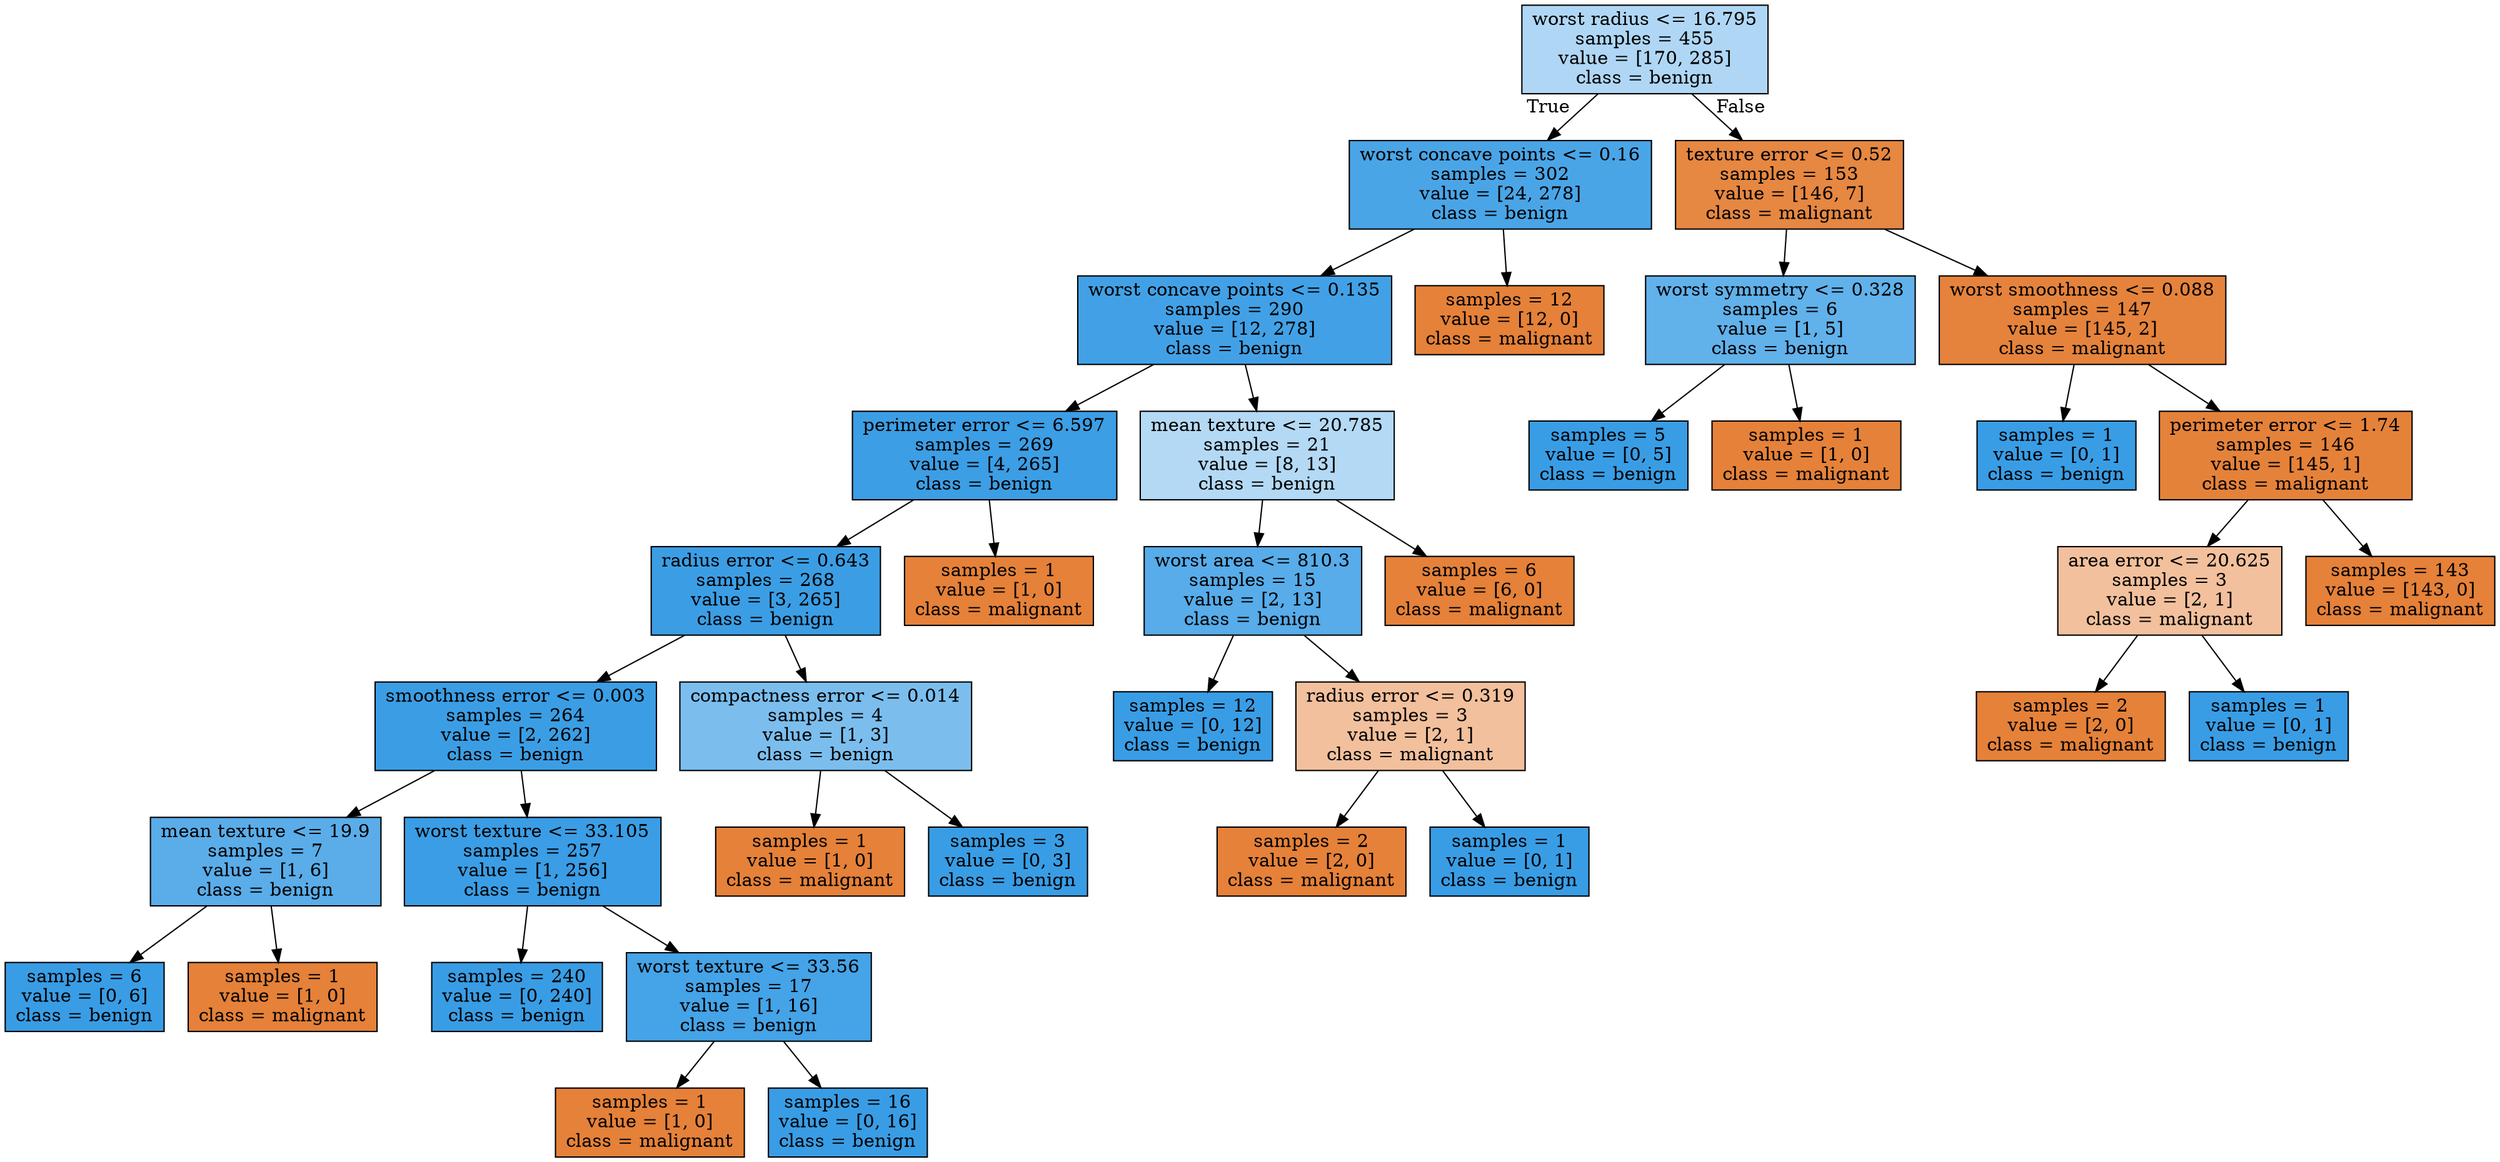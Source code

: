 digraph Tree {
node [shape=box, style="filled", color="black"] ;
0 [label="worst radius <= 16.795\nsamples = 455\nvalue = [170, 285]\nclass = benign", fillcolor="#afd7f5"] ;
1 [label="worst concave points <= 0.16\nsamples = 302\nvalue = [24, 278]\nclass = benign", fillcolor="#4aa5e7"] ;
0 -> 1 [labeldistance=2.5, labelangle=45, headlabel="True"] ;
2 [label="worst concave points <= 0.135\nsamples = 290\nvalue = [12, 278]\nclass = benign", fillcolor="#42a1e6"] ;
1 -> 2 ;
3 [label="perimeter error <= 6.597\nsamples = 269\nvalue = [4, 265]\nclass = benign", fillcolor="#3c9ee5"] ;
2 -> 3 ;
4 [label="radius error <= 0.643\nsamples = 268\nvalue = [3, 265]\nclass = benign", fillcolor="#3b9ee5"] ;
3 -> 4 ;
5 [label="smoothness error <= 0.003\nsamples = 264\nvalue = [2, 262]\nclass = benign", fillcolor="#3b9ee5"] ;
4 -> 5 ;
6 [label="mean texture <= 19.9\nsamples = 7\nvalue = [1, 6]\nclass = benign", fillcolor="#5aade9"] ;
5 -> 6 ;
7 [label="samples = 6\nvalue = [0, 6]\nclass = benign", fillcolor="#399de5"] ;
6 -> 7 ;
8 [label="samples = 1\nvalue = [1, 0]\nclass = malignant", fillcolor="#e58139"] ;
6 -> 8 ;
9 [label="worst texture <= 33.105\nsamples = 257\nvalue = [1, 256]\nclass = benign", fillcolor="#3a9de5"] ;
5 -> 9 ;
10 [label="samples = 240\nvalue = [0, 240]\nclass = benign", fillcolor="#399de5"] ;
9 -> 10 ;
11 [label="worst texture <= 33.56\nsamples = 17\nvalue = [1, 16]\nclass = benign", fillcolor="#45a3e7"] ;
9 -> 11 ;
12 [label="samples = 1\nvalue = [1, 0]\nclass = malignant", fillcolor="#e58139"] ;
11 -> 12 ;
13 [label="samples = 16\nvalue = [0, 16]\nclass = benign", fillcolor="#399de5"] ;
11 -> 13 ;
14 [label="compactness error <= 0.014\nsamples = 4\nvalue = [1, 3]\nclass = benign", fillcolor="#7bbeee"] ;
4 -> 14 ;
15 [label="samples = 1\nvalue = [1, 0]\nclass = malignant", fillcolor="#e58139"] ;
14 -> 15 ;
16 [label="samples = 3\nvalue = [0, 3]\nclass = benign", fillcolor="#399de5"] ;
14 -> 16 ;
17 [label="samples = 1\nvalue = [1, 0]\nclass = malignant", fillcolor="#e58139"] ;
3 -> 17 ;
18 [label="mean texture <= 20.785\nsamples = 21\nvalue = [8, 13]\nclass = benign", fillcolor="#b3d9f5"] ;
2 -> 18 ;
19 [label="worst area <= 810.3\nsamples = 15\nvalue = [2, 13]\nclass = benign", fillcolor="#57ace9"] ;
18 -> 19 ;
20 [label="samples = 12\nvalue = [0, 12]\nclass = benign", fillcolor="#399de5"] ;
19 -> 20 ;
21 [label="radius error <= 0.319\nsamples = 3\nvalue = [2, 1]\nclass = malignant", fillcolor="#f2c09c"] ;
19 -> 21 ;
22 [label="samples = 2\nvalue = [2, 0]\nclass = malignant", fillcolor="#e58139"] ;
21 -> 22 ;
23 [label="samples = 1\nvalue = [0, 1]\nclass = benign", fillcolor="#399de5"] ;
21 -> 23 ;
24 [label="samples = 6\nvalue = [6, 0]\nclass = malignant", fillcolor="#e58139"] ;
18 -> 24 ;
25 [label="samples = 12\nvalue = [12, 0]\nclass = malignant", fillcolor="#e58139"] ;
1 -> 25 ;
26 [label="texture error <= 0.52\nsamples = 153\nvalue = [146, 7]\nclass = malignant", fillcolor="#e68742"] ;
0 -> 26 [labeldistance=2.5, labelangle=-45, headlabel="False"] ;
27 [label="worst symmetry <= 0.328\nsamples = 6\nvalue = [1, 5]\nclass = benign", fillcolor="#61b1ea"] ;
26 -> 27 ;
28 [label="samples = 5\nvalue = [0, 5]\nclass = benign", fillcolor="#399de5"] ;
27 -> 28 ;
29 [label="samples = 1\nvalue = [1, 0]\nclass = malignant", fillcolor="#e58139"] ;
27 -> 29 ;
30 [label="worst smoothness <= 0.088\nsamples = 147\nvalue = [145, 2]\nclass = malignant", fillcolor="#e5833c"] ;
26 -> 30 ;
31 [label="samples = 1\nvalue = [0, 1]\nclass = benign", fillcolor="#399de5"] ;
30 -> 31 ;
32 [label="perimeter error <= 1.74\nsamples = 146\nvalue = [145, 1]\nclass = malignant", fillcolor="#e5823a"] ;
30 -> 32 ;
33 [label="area error <= 20.625\nsamples = 3\nvalue = [2, 1]\nclass = malignant", fillcolor="#f2c09c"] ;
32 -> 33 ;
34 [label="samples = 2\nvalue = [2, 0]\nclass = malignant", fillcolor="#e58139"] ;
33 -> 34 ;
35 [label="samples = 1\nvalue = [0, 1]\nclass = benign", fillcolor="#399de5"] ;
33 -> 35 ;
36 [label="samples = 143\nvalue = [143, 0]\nclass = malignant", fillcolor="#e58139"] ;
32 -> 36 ;
}